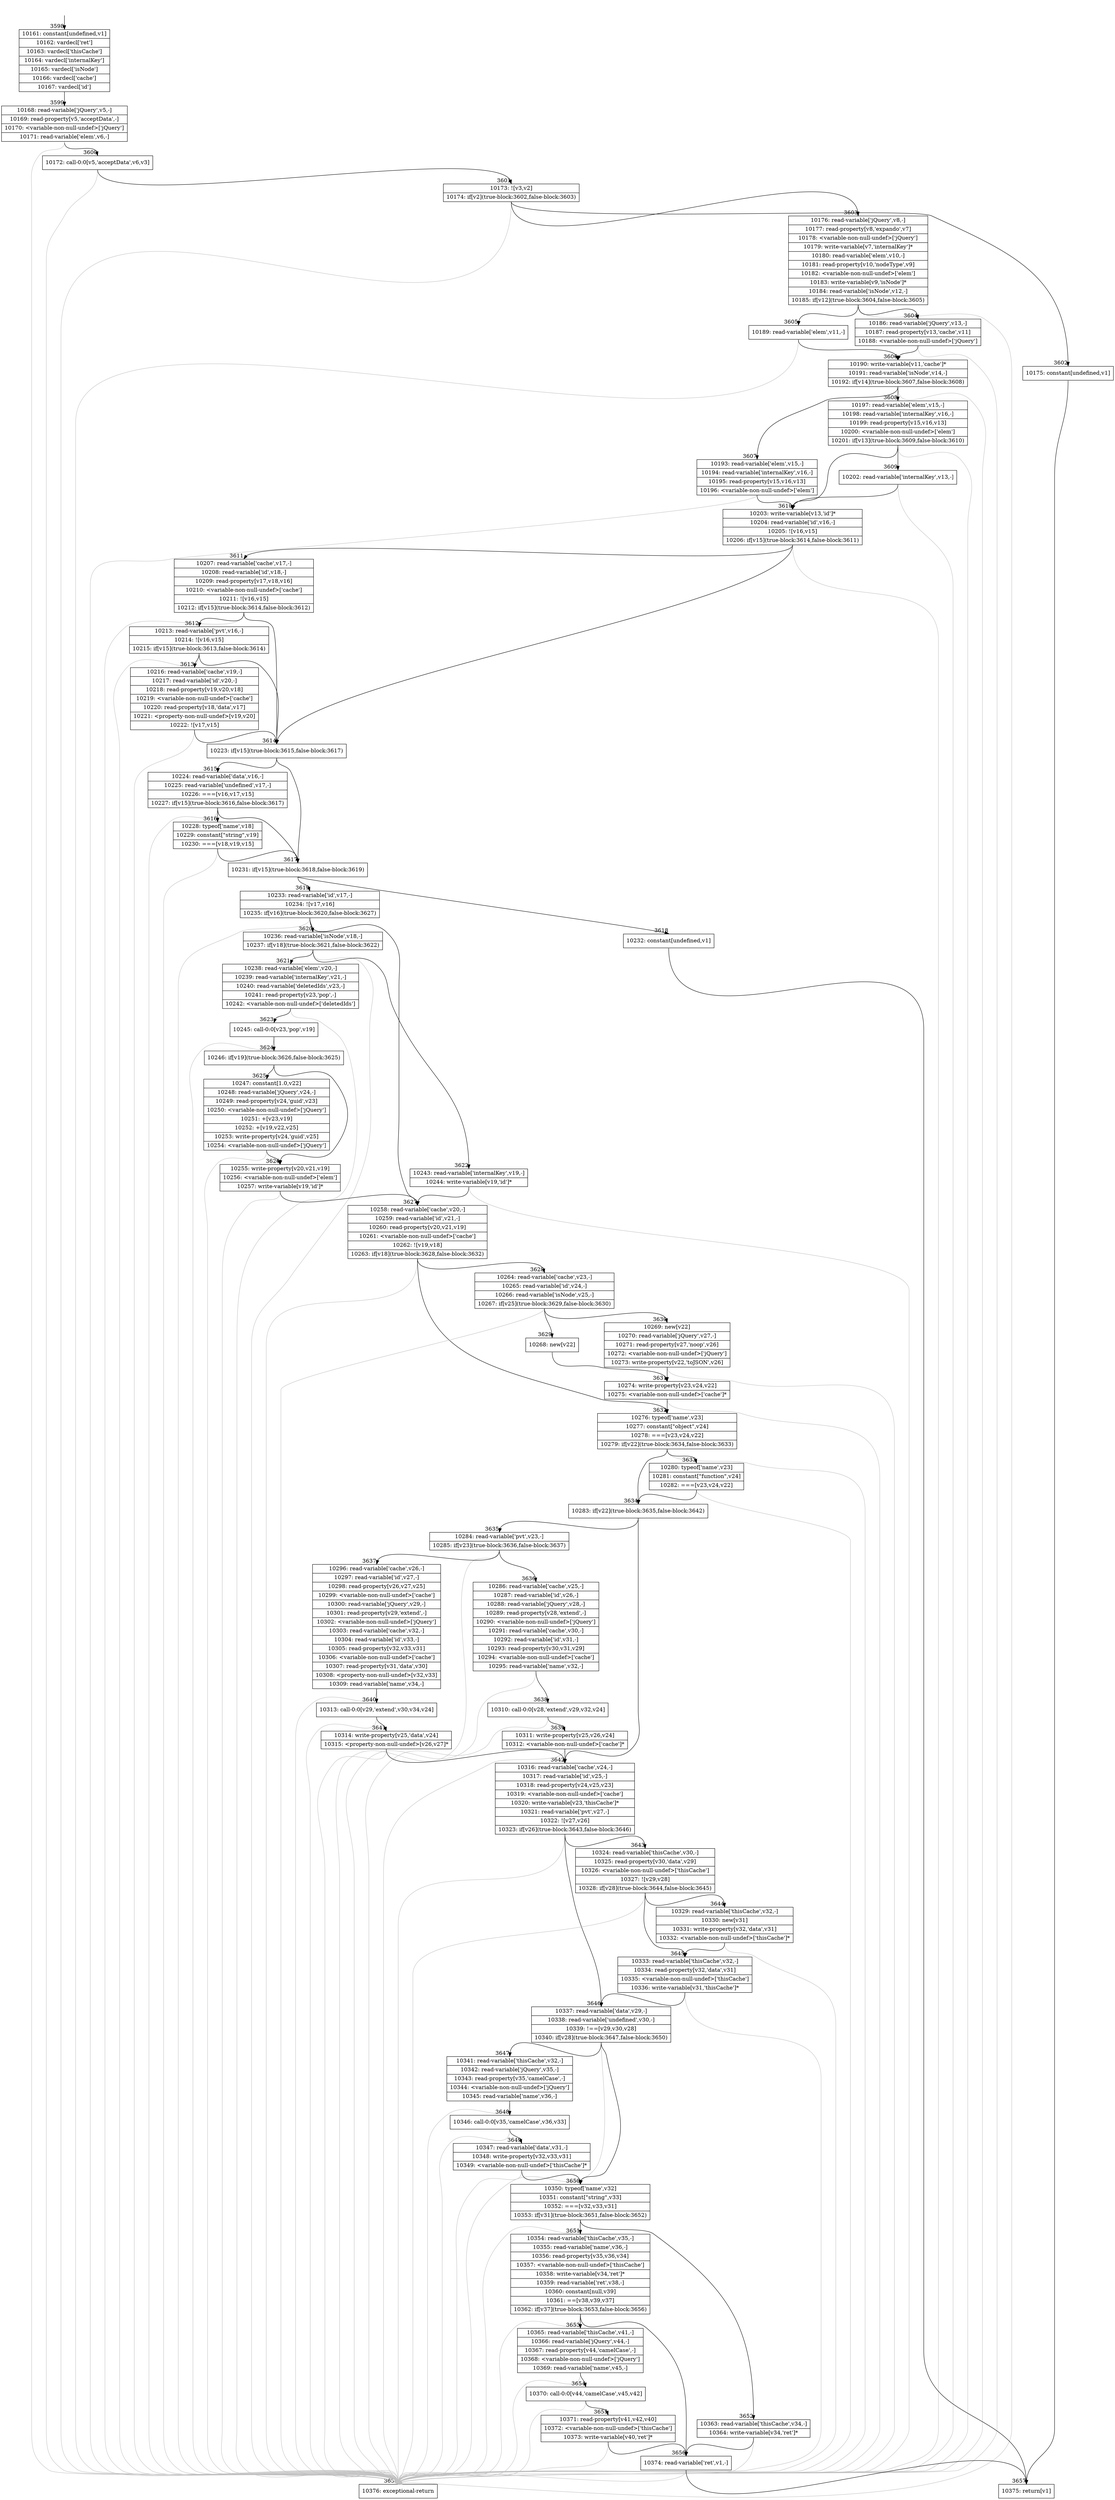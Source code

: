 digraph {
rankdir="TD"
BB_entry243[shape=none,label=""];
BB_entry243 -> BB3598 [tailport=s, headport=n, headlabel="    3598"]
BB3598 [shape=record label="{10161: constant[undefined,v1]|10162: vardecl['ret']|10163: vardecl['thisCache']|10164: vardecl['internalKey']|10165: vardecl['isNode']|10166: vardecl['cache']|10167: vardecl['id']}" ] 
BB3598 -> BB3599 [tailport=s, headport=n, headlabel="      3599"]
BB3599 [shape=record label="{10168: read-variable['jQuery',v5,-]|10169: read-property[v5,'acceptData',-]|10170: \<variable-non-null-undef\>['jQuery']|10171: read-variable['elem',v6,-]}" ] 
BB3599 -> BB3600 [tailport=s, headport=n, headlabel="      3600"]
BB3599 -> BB3658 [tailport=s, headport=n, color=gray, headlabel="      3658"]
BB3600 [shape=record label="{10172: call-0:0[v5,'acceptData',v6,v3]}" ] 
BB3600 -> BB3601 [tailport=s, headport=n, headlabel="      3601"]
BB3600 -> BB3658 [tailport=s, headport=n, color=gray]
BB3601 [shape=record label="{10173: ![v3,v2]|10174: if[v2](true-block:3602,false-block:3603)}" ] 
BB3601 -> BB3602 [tailport=s, headport=n, headlabel="      3602"]
BB3601 -> BB3603 [tailport=s, headport=n, headlabel="      3603"]
BB3601 -> BB3658 [tailport=s, headport=n, color=gray]
BB3602 [shape=record label="{10175: constant[undefined,v1]}" ] 
BB3602 -> BB3657 [tailport=s, headport=n, headlabel="      3657"]
BB3603 [shape=record label="{10176: read-variable['jQuery',v8,-]|10177: read-property[v8,'expando',v7]|10178: \<variable-non-null-undef\>['jQuery']|10179: write-variable[v7,'internalKey']*|10180: read-variable['elem',v10,-]|10181: read-property[v10,'nodeType',v9]|10182: \<variable-non-null-undef\>['elem']|10183: write-variable[v9,'isNode']*|10184: read-variable['isNode',v12,-]|10185: if[v12](true-block:3604,false-block:3605)}" ] 
BB3603 -> BB3604 [tailport=s, headport=n, headlabel="      3604"]
BB3603 -> BB3605 [tailport=s, headport=n, headlabel="      3605"]
BB3603 -> BB3658 [tailport=s, headport=n, color=gray]
BB3604 [shape=record label="{10186: read-variable['jQuery',v13,-]|10187: read-property[v13,'cache',v11]|10188: \<variable-non-null-undef\>['jQuery']}" ] 
BB3604 -> BB3606 [tailport=s, headport=n, headlabel="      3606"]
BB3604 -> BB3658 [tailport=s, headport=n, color=gray]
BB3605 [shape=record label="{10189: read-variable['elem',v11,-]}" ] 
BB3605 -> BB3606 [tailport=s, headport=n]
BB3605 -> BB3658 [tailport=s, headport=n, color=gray]
BB3606 [shape=record label="{10190: write-variable[v11,'cache']*|10191: read-variable['isNode',v14,-]|10192: if[v14](true-block:3607,false-block:3608)}" ] 
BB3606 -> BB3607 [tailport=s, headport=n, headlabel="      3607"]
BB3606 -> BB3608 [tailport=s, headport=n, headlabel="      3608"]
BB3606 -> BB3658 [tailport=s, headport=n, color=gray]
BB3607 [shape=record label="{10193: read-variable['elem',v15,-]|10194: read-variable['internalKey',v16,-]|10195: read-property[v15,v16,v13]|10196: \<variable-non-null-undef\>['elem']}" ] 
BB3607 -> BB3610 [tailport=s, headport=n, headlabel="      3610"]
BB3607 -> BB3658 [tailport=s, headport=n, color=gray]
BB3608 [shape=record label="{10197: read-variable['elem',v15,-]|10198: read-variable['internalKey',v16,-]|10199: read-property[v15,v16,v13]|10200: \<variable-non-null-undef\>['elem']|10201: if[v13](true-block:3609,false-block:3610)}" ] 
BB3608 -> BB3610 [tailport=s, headport=n]
BB3608 -> BB3609 [tailport=s, headport=n, headlabel="      3609"]
BB3608 -> BB3658 [tailport=s, headport=n, color=gray]
BB3609 [shape=record label="{10202: read-variable['internalKey',v13,-]}" ] 
BB3609 -> BB3610 [tailport=s, headport=n]
BB3609 -> BB3658 [tailport=s, headport=n, color=gray]
BB3610 [shape=record label="{10203: write-variable[v13,'id']*|10204: read-variable['id',v16,-]|10205: ![v16,v15]|10206: if[v15](true-block:3614,false-block:3611)}" ] 
BB3610 -> BB3614 [tailport=s, headport=n, headlabel="      3614"]
BB3610 -> BB3611 [tailport=s, headport=n, headlabel="      3611"]
BB3610 -> BB3658 [tailport=s, headport=n, color=gray]
BB3611 [shape=record label="{10207: read-variable['cache',v17,-]|10208: read-variable['id',v18,-]|10209: read-property[v17,v18,v16]|10210: \<variable-non-null-undef\>['cache']|10211: ![v16,v15]|10212: if[v15](true-block:3614,false-block:3612)}" ] 
BB3611 -> BB3614 [tailport=s, headport=n]
BB3611 -> BB3612 [tailport=s, headport=n, headlabel="      3612"]
BB3611 -> BB3658 [tailport=s, headport=n, color=gray]
BB3612 [shape=record label="{10213: read-variable['pvt',v16,-]|10214: ![v16,v15]|10215: if[v15](true-block:3613,false-block:3614)}" ] 
BB3612 -> BB3614 [tailport=s, headport=n]
BB3612 -> BB3613 [tailport=s, headport=n, headlabel="      3613"]
BB3612 -> BB3658 [tailport=s, headport=n, color=gray]
BB3613 [shape=record label="{10216: read-variable['cache',v19,-]|10217: read-variable['id',v20,-]|10218: read-property[v19,v20,v18]|10219: \<variable-non-null-undef\>['cache']|10220: read-property[v18,'data',v17]|10221: \<property-non-null-undef\>[v19,v20]|10222: ![v17,v15]}" ] 
BB3613 -> BB3614 [tailport=s, headport=n]
BB3613 -> BB3658 [tailport=s, headport=n, color=gray]
BB3614 [shape=record label="{10223: if[v15](true-block:3615,false-block:3617)}" ] 
BB3614 -> BB3617 [tailport=s, headport=n, headlabel="      3617"]
BB3614 -> BB3615 [tailport=s, headport=n, headlabel="      3615"]
BB3615 [shape=record label="{10224: read-variable['data',v16,-]|10225: read-variable['undefined',v17,-]|10226: ===[v16,v17,v15]|10227: if[v15](true-block:3616,false-block:3617)}" ] 
BB3615 -> BB3617 [tailport=s, headport=n]
BB3615 -> BB3616 [tailport=s, headport=n, headlabel="      3616"]
BB3615 -> BB3658 [tailport=s, headport=n, color=gray]
BB3616 [shape=record label="{10228: typeof['name',v18]|10229: constant[\"string\",v19]|10230: ===[v18,v19,v15]}" ] 
BB3616 -> BB3617 [tailport=s, headport=n]
BB3616 -> BB3658 [tailport=s, headport=n, color=gray]
BB3617 [shape=record label="{10231: if[v15](true-block:3618,false-block:3619)}" ] 
BB3617 -> BB3618 [tailport=s, headport=n, headlabel="      3618"]
BB3617 -> BB3619 [tailport=s, headport=n, headlabel="      3619"]
BB3618 [shape=record label="{10232: constant[undefined,v1]}" ] 
BB3618 -> BB3657 [tailport=s, headport=n]
BB3619 [shape=record label="{10233: read-variable['id',v17,-]|10234: ![v17,v16]|10235: if[v16](true-block:3620,false-block:3627)}" ] 
BB3619 -> BB3620 [tailport=s, headport=n, headlabel="      3620"]
BB3619 -> BB3627 [tailport=s, headport=n, headlabel="      3627"]
BB3619 -> BB3658 [tailport=s, headport=n, color=gray]
BB3620 [shape=record label="{10236: read-variable['isNode',v18,-]|10237: if[v18](true-block:3621,false-block:3622)}" ] 
BB3620 -> BB3621 [tailport=s, headport=n, headlabel="      3621"]
BB3620 -> BB3622 [tailport=s, headport=n, headlabel="      3622"]
BB3620 -> BB3658 [tailport=s, headport=n, color=gray]
BB3621 [shape=record label="{10238: read-variable['elem',v20,-]|10239: read-variable['internalKey',v21,-]|10240: read-variable['deletedIds',v23,-]|10241: read-property[v23,'pop',-]|10242: \<variable-non-null-undef\>['deletedIds']}" ] 
BB3621 -> BB3623 [tailport=s, headport=n, headlabel="      3623"]
BB3621 -> BB3658 [tailport=s, headport=n, color=gray]
BB3622 [shape=record label="{10243: read-variable['internalKey',v19,-]|10244: write-variable[v19,'id']*}" ] 
BB3622 -> BB3627 [tailport=s, headport=n]
BB3622 -> BB3658 [tailport=s, headport=n, color=gray]
BB3623 [shape=record label="{10245: call-0:0[v23,'pop',v19]}" ] 
BB3623 -> BB3624 [tailport=s, headport=n, headlabel="      3624"]
BB3623 -> BB3658 [tailport=s, headport=n, color=gray]
BB3624 [shape=record label="{10246: if[v19](true-block:3626,false-block:3625)}" ] 
BB3624 -> BB3626 [tailport=s, headport=n, headlabel="      3626"]
BB3624 -> BB3625 [tailport=s, headport=n, headlabel="      3625"]
BB3625 [shape=record label="{10247: constant[1.0,v22]|10248: read-variable['jQuery',v24,-]|10249: read-property[v24,'guid',v23]|10250: \<variable-non-null-undef\>['jQuery']|10251: +[v23,v19]|10252: +[v19,v22,v25]|10253: write-property[v24,'guid',v25]|10254: \<variable-non-null-undef\>['jQuery']}" ] 
BB3625 -> BB3626 [tailport=s, headport=n]
BB3625 -> BB3658 [tailport=s, headport=n, color=gray]
BB3626 [shape=record label="{10255: write-property[v20,v21,v19]|10256: \<variable-non-null-undef\>['elem']|10257: write-variable[v19,'id']*}" ] 
BB3626 -> BB3627 [tailport=s, headport=n]
BB3626 -> BB3658 [tailport=s, headport=n, color=gray]
BB3627 [shape=record label="{10258: read-variable['cache',v20,-]|10259: read-variable['id',v21,-]|10260: read-property[v20,v21,v19]|10261: \<variable-non-null-undef\>['cache']|10262: ![v19,v18]|10263: if[v18](true-block:3628,false-block:3632)}" ] 
BB3627 -> BB3628 [tailport=s, headport=n, headlabel="      3628"]
BB3627 -> BB3632 [tailport=s, headport=n, headlabel="      3632"]
BB3627 -> BB3658 [tailport=s, headport=n, color=gray]
BB3628 [shape=record label="{10264: read-variable['cache',v23,-]|10265: read-variable['id',v24,-]|10266: read-variable['isNode',v25,-]|10267: if[v25](true-block:3629,false-block:3630)}" ] 
BB3628 -> BB3629 [tailport=s, headport=n, headlabel="      3629"]
BB3628 -> BB3630 [tailport=s, headport=n, headlabel="      3630"]
BB3628 -> BB3658 [tailport=s, headport=n, color=gray]
BB3629 [shape=record label="{10268: new[v22]}" ] 
BB3629 -> BB3631 [tailport=s, headport=n, headlabel="      3631"]
BB3630 [shape=record label="{10269: new[v22]|10270: read-variable['jQuery',v27,-]|10271: read-property[v27,'noop',v26]|10272: \<variable-non-null-undef\>['jQuery']|10273: write-property[v22,'toJSON',v26]}" ] 
BB3630 -> BB3631 [tailport=s, headport=n]
BB3630 -> BB3658 [tailport=s, headport=n, color=gray]
BB3631 [shape=record label="{10274: write-property[v23,v24,v22]|10275: \<variable-non-null-undef\>['cache']*}" ] 
BB3631 -> BB3632 [tailport=s, headport=n]
BB3631 -> BB3658 [tailport=s, headport=n, color=gray]
BB3632 [shape=record label="{10276: typeof['name',v23]|10277: constant[\"object\",v24]|10278: ===[v23,v24,v22]|10279: if[v22](true-block:3634,false-block:3633)}" ] 
BB3632 -> BB3634 [tailport=s, headport=n, headlabel="      3634"]
BB3632 -> BB3633 [tailport=s, headport=n, headlabel="      3633"]
BB3632 -> BB3658 [tailport=s, headport=n, color=gray]
BB3633 [shape=record label="{10280: typeof['name',v23]|10281: constant[\"function\",v24]|10282: ===[v23,v24,v22]}" ] 
BB3633 -> BB3634 [tailport=s, headport=n]
BB3633 -> BB3658 [tailport=s, headport=n, color=gray]
BB3634 [shape=record label="{10283: if[v22](true-block:3635,false-block:3642)}" ] 
BB3634 -> BB3635 [tailport=s, headport=n, headlabel="      3635"]
BB3634 -> BB3642 [tailport=s, headport=n, headlabel="      3642"]
BB3635 [shape=record label="{10284: read-variable['pvt',v23,-]|10285: if[v23](true-block:3636,false-block:3637)}" ] 
BB3635 -> BB3636 [tailport=s, headport=n, headlabel="      3636"]
BB3635 -> BB3637 [tailport=s, headport=n, headlabel="      3637"]
BB3635 -> BB3658 [tailport=s, headport=n, color=gray]
BB3636 [shape=record label="{10286: read-variable['cache',v25,-]|10287: read-variable['id',v26,-]|10288: read-variable['jQuery',v28,-]|10289: read-property[v28,'extend',-]|10290: \<variable-non-null-undef\>['jQuery']|10291: read-variable['cache',v30,-]|10292: read-variable['id',v31,-]|10293: read-property[v30,v31,v29]|10294: \<variable-non-null-undef\>['cache']|10295: read-variable['name',v32,-]}" ] 
BB3636 -> BB3638 [tailport=s, headport=n, headlabel="      3638"]
BB3636 -> BB3658 [tailport=s, headport=n, color=gray]
BB3637 [shape=record label="{10296: read-variable['cache',v26,-]|10297: read-variable['id',v27,-]|10298: read-property[v26,v27,v25]|10299: \<variable-non-null-undef\>['cache']|10300: read-variable['jQuery',v29,-]|10301: read-property[v29,'extend',-]|10302: \<variable-non-null-undef\>['jQuery']|10303: read-variable['cache',v32,-]|10304: read-variable['id',v33,-]|10305: read-property[v32,v33,v31]|10306: \<variable-non-null-undef\>['cache']|10307: read-property[v31,'data',v30]|10308: \<property-non-null-undef\>[v32,v33]|10309: read-variable['name',v34,-]}" ] 
BB3637 -> BB3640 [tailport=s, headport=n, headlabel="      3640"]
BB3637 -> BB3658 [tailport=s, headport=n, color=gray]
BB3638 [shape=record label="{10310: call-0:0[v28,'extend',v29,v32,v24]}" ] 
BB3638 -> BB3639 [tailport=s, headport=n, headlabel="      3639"]
BB3638 -> BB3658 [tailport=s, headport=n, color=gray]
BB3639 [shape=record label="{10311: write-property[v25,v26,v24]|10312: \<variable-non-null-undef\>['cache']*}" ] 
BB3639 -> BB3642 [tailport=s, headport=n]
BB3639 -> BB3658 [tailport=s, headport=n, color=gray]
BB3640 [shape=record label="{10313: call-0:0[v29,'extend',v30,v34,v24]}" ] 
BB3640 -> BB3641 [tailport=s, headport=n, headlabel="      3641"]
BB3640 -> BB3658 [tailport=s, headport=n, color=gray]
BB3641 [shape=record label="{10314: write-property[v25,'data',v24]|10315: \<property-non-null-undef\>[v26,v27]*}" ] 
BB3641 -> BB3642 [tailport=s, headport=n]
BB3641 -> BB3658 [tailport=s, headport=n, color=gray]
BB3642 [shape=record label="{10316: read-variable['cache',v24,-]|10317: read-variable['id',v25,-]|10318: read-property[v24,v25,v23]|10319: \<variable-non-null-undef\>['cache']|10320: write-variable[v23,'thisCache']*|10321: read-variable['pvt',v27,-]|10322: ![v27,v26]|10323: if[v26](true-block:3643,false-block:3646)}" ] 
BB3642 -> BB3643 [tailport=s, headport=n, headlabel="      3643"]
BB3642 -> BB3646 [tailport=s, headport=n, headlabel="      3646"]
BB3642 -> BB3658 [tailport=s, headport=n, color=gray]
BB3643 [shape=record label="{10324: read-variable['thisCache',v30,-]|10325: read-property[v30,'data',v29]|10326: \<variable-non-null-undef\>['thisCache']|10327: ![v29,v28]|10328: if[v28](true-block:3644,false-block:3645)}" ] 
BB3643 -> BB3644 [tailport=s, headport=n, headlabel="      3644"]
BB3643 -> BB3645 [tailport=s, headport=n, headlabel="      3645"]
BB3643 -> BB3658 [tailport=s, headport=n, color=gray]
BB3644 [shape=record label="{10329: read-variable['thisCache',v32,-]|10330: new[v31]|10331: write-property[v32,'data',v31]|10332: \<variable-non-null-undef\>['thisCache']*}" ] 
BB3644 -> BB3645 [tailport=s, headport=n]
BB3644 -> BB3658 [tailport=s, headport=n, color=gray]
BB3645 [shape=record label="{10333: read-variable['thisCache',v32,-]|10334: read-property[v32,'data',v31]|10335: \<variable-non-null-undef\>['thisCache']|10336: write-variable[v31,'thisCache']*}" ] 
BB3645 -> BB3646 [tailport=s, headport=n]
BB3645 -> BB3658 [tailport=s, headport=n, color=gray]
BB3646 [shape=record label="{10337: read-variable['data',v29,-]|10338: read-variable['undefined',v30,-]|10339: !==[v29,v30,v28]|10340: if[v28](true-block:3647,false-block:3650)}" ] 
BB3646 -> BB3647 [tailport=s, headport=n, headlabel="      3647"]
BB3646 -> BB3650 [tailport=s, headport=n, headlabel="      3650"]
BB3646 -> BB3658 [tailport=s, headport=n, color=gray]
BB3647 [shape=record label="{10341: read-variable['thisCache',v32,-]|10342: read-variable['jQuery',v35,-]|10343: read-property[v35,'camelCase',-]|10344: \<variable-non-null-undef\>['jQuery']|10345: read-variable['name',v36,-]}" ] 
BB3647 -> BB3648 [tailport=s, headport=n, headlabel="      3648"]
BB3647 -> BB3658 [tailport=s, headport=n, color=gray]
BB3648 [shape=record label="{10346: call-0:0[v35,'camelCase',v36,v33]}" ] 
BB3648 -> BB3649 [tailport=s, headport=n, headlabel="      3649"]
BB3648 -> BB3658 [tailport=s, headport=n, color=gray]
BB3649 [shape=record label="{10347: read-variable['data',v31,-]|10348: write-property[v32,v33,v31]|10349: \<variable-non-null-undef\>['thisCache']*}" ] 
BB3649 -> BB3650 [tailport=s, headport=n]
BB3649 -> BB3658 [tailport=s, headport=n, color=gray]
BB3650 [shape=record label="{10350: typeof['name',v32]|10351: constant[\"string\",v33]|10352: ===[v32,v33,v31]|10353: if[v31](true-block:3651,false-block:3652)}" ] 
BB3650 -> BB3651 [tailport=s, headport=n, headlabel="      3651"]
BB3650 -> BB3652 [tailport=s, headport=n, headlabel="      3652"]
BB3650 -> BB3658 [tailport=s, headport=n, color=gray]
BB3651 [shape=record label="{10354: read-variable['thisCache',v35,-]|10355: read-variable['name',v36,-]|10356: read-property[v35,v36,v34]|10357: \<variable-non-null-undef\>['thisCache']|10358: write-variable[v34,'ret']*|10359: read-variable['ret',v38,-]|10360: constant[null,v39]|10361: ==[v38,v39,v37]|10362: if[v37](true-block:3653,false-block:3656)}" ] 
BB3651 -> BB3653 [tailport=s, headport=n, headlabel="      3653"]
BB3651 -> BB3656 [tailport=s, headport=n, headlabel="      3656"]
BB3651 -> BB3658 [tailport=s, headport=n, color=gray]
BB3652 [shape=record label="{10363: read-variable['thisCache',v34,-]|10364: write-variable[v34,'ret']*}" ] 
BB3652 -> BB3656 [tailport=s, headport=n]
BB3652 -> BB3658 [tailport=s, headport=n, color=gray]
BB3653 [shape=record label="{10365: read-variable['thisCache',v41,-]|10366: read-variable['jQuery',v44,-]|10367: read-property[v44,'camelCase',-]|10368: \<variable-non-null-undef\>['jQuery']|10369: read-variable['name',v45,-]}" ] 
BB3653 -> BB3654 [tailport=s, headport=n, headlabel="      3654"]
BB3653 -> BB3658 [tailport=s, headport=n, color=gray]
BB3654 [shape=record label="{10370: call-0:0[v44,'camelCase',v45,v42]}" ] 
BB3654 -> BB3655 [tailport=s, headport=n, headlabel="      3655"]
BB3654 -> BB3658 [tailport=s, headport=n, color=gray]
BB3655 [shape=record label="{10371: read-property[v41,v42,v40]|10372: \<variable-non-null-undef\>['thisCache']|10373: write-variable[v40,'ret']*}" ] 
BB3655 -> BB3656 [tailport=s, headport=n]
BB3655 -> BB3658 [tailport=s, headport=n, color=gray]
BB3656 [shape=record label="{10374: read-variable['ret',v1,-]}" ] 
BB3656 -> BB3657 [tailport=s, headport=n]
BB3656 -> BB3658 [tailport=s, headport=n, color=gray]
BB3657 [shape=record label="{10375: return[v1]}" ] 
BB3658 [shape=record label="{10376: exceptional-return}" ] 
}
